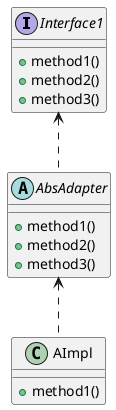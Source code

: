 @startuml

interface Interface1
abstract class AbsAdapter
class AImpl

Interface1 <.. AbsAdapter
AbsAdapter <.. AImpl

Interface1 : +method1()
Interface1 : +method2()
Interface1 : +method3()
AbsAdapter : +method1()
AbsAdapter : +method2()
AbsAdapter : +method3()

AImpl : +method1()


@enduml